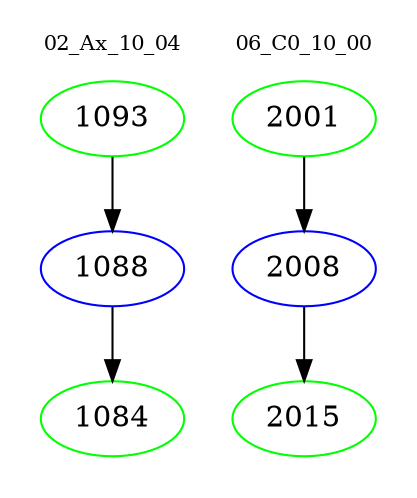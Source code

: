 digraph{
subgraph cluster_0 {
color = white
label = "02_Ax_10_04";
fontsize=10;
T0_1093 [label="1093", color="green"]
T0_1093 -> T0_1088 [color="black"]
T0_1088 [label="1088", color="blue"]
T0_1088 -> T0_1084 [color="black"]
T0_1084 [label="1084", color="green"]
}
subgraph cluster_1 {
color = white
label = "06_C0_10_00";
fontsize=10;
T1_2001 [label="2001", color="green"]
T1_2001 -> T1_2008 [color="black"]
T1_2008 [label="2008", color="blue"]
T1_2008 -> T1_2015 [color="black"]
T1_2015 [label="2015", color="green"]
}
}
